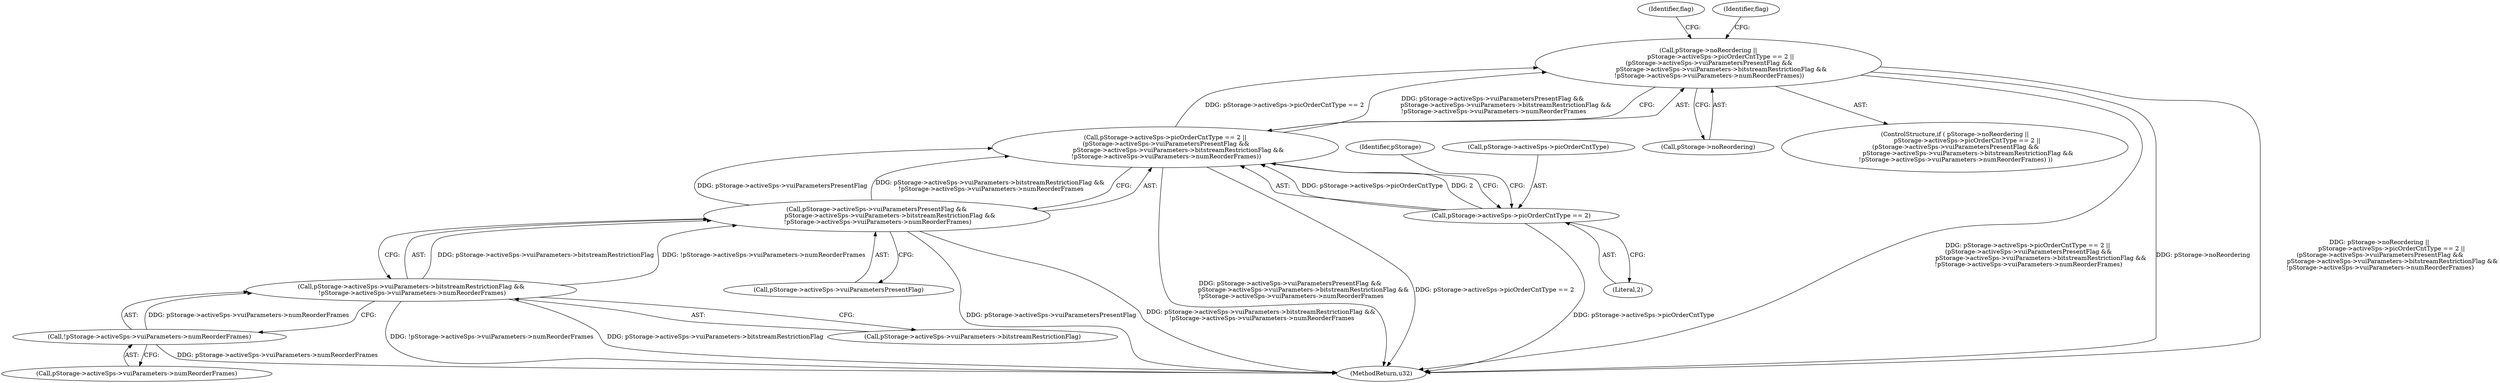 digraph "0_Android_60547808ca4e9cfac50028c00c58a6ceb2319301@pointer" {
"1000327" [label="(Call,pStorage->noReordering ||\n             pStorage->activeSps->picOrderCntType == 2 ||\n (pStorage->activeSps->vuiParametersPresentFlag &&\n              pStorage->activeSps->vuiParameters->bitstreamRestrictionFlag &&\n !pStorage->activeSps->vuiParameters->numReorderFrames))"];
"1000331" [label="(Call,pStorage->activeSps->picOrderCntType == 2 ||\n (pStorage->activeSps->vuiParametersPresentFlag &&\n              pStorage->activeSps->vuiParameters->bitstreamRestrictionFlag &&\n !pStorage->activeSps->vuiParameters->numReorderFrames))"];
"1000332" [label="(Call,pStorage->activeSps->picOrderCntType == 2)"];
"1000339" [label="(Call,pStorage->activeSps->vuiParametersPresentFlag &&\n              pStorage->activeSps->vuiParameters->bitstreamRestrictionFlag &&\n !pStorage->activeSps->vuiParameters->numReorderFrames)"];
"1000345" [label="(Call,pStorage->activeSps->vuiParameters->bitstreamRestrictionFlag &&\n !pStorage->activeSps->vuiParameters->numReorderFrames)"];
"1000353" [label="(Call,!pStorage->activeSps->vuiParameters->numReorderFrames)"];
"1000327" [label="(Call,pStorage->noReordering ||\n             pStorage->activeSps->picOrderCntType == 2 ||\n (pStorage->activeSps->vuiParametersPresentFlag &&\n              pStorage->activeSps->vuiParameters->bitstreamRestrictionFlag &&\n !pStorage->activeSps->vuiParameters->numReorderFrames))"];
"1000328" [label="(Call,pStorage->noReordering)"];
"1000332" [label="(Call,pStorage->activeSps->picOrderCntType == 2)"];
"1000346" [label="(Call,pStorage->activeSps->vuiParameters->bitstreamRestrictionFlag)"];
"1000354" [label="(Call,pStorage->activeSps->vuiParameters->numReorderFrames)"];
"1000366" [label="(Identifier,flag)"];
"1000339" [label="(Call,pStorage->activeSps->vuiParametersPresentFlag &&\n              pStorage->activeSps->vuiParameters->bitstreamRestrictionFlag &&\n !pStorage->activeSps->vuiParameters->numReorderFrames)"];
"1000340" [label="(Call,pStorage->activeSps->vuiParametersPresentFlag)"];
"1000342" [label="(Identifier,pStorage)"];
"1000326" [label="(ControlStructure,if ( pStorage->noReordering ||\n             pStorage->activeSps->picOrderCntType == 2 ||\n (pStorage->activeSps->vuiParametersPresentFlag &&\n              pStorage->activeSps->vuiParameters->bitstreamRestrictionFlag &&\n !pStorage->activeSps->vuiParameters->numReorderFrames) ))"];
"1000338" [label="(Literal,2)"];
"1000353" [label="(Call,!pStorage->activeSps->vuiParameters->numReorderFrames)"];
"1000345" [label="(Call,pStorage->activeSps->vuiParameters->bitstreamRestrictionFlag &&\n !pStorage->activeSps->vuiParameters->numReorderFrames)"];
"1000333" [label="(Call,pStorage->activeSps->picOrderCntType)"];
"1000331" [label="(Call,pStorage->activeSps->picOrderCntType == 2 ||\n (pStorage->activeSps->vuiParametersPresentFlag &&\n              pStorage->activeSps->vuiParameters->bitstreamRestrictionFlag &&\n !pStorage->activeSps->vuiParameters->numReorderFrames))"];
"1000362" [label="(Identifier,flag)"];
"1000533" [label="(MethodReturn,u32)"];
"1000327" -> "1000326"  [label="AST: "];
"1000327" -> "1000328"  [label="CFG: "];
"1000327" -> "1000331"  [label="CFG: "];
"1000328" -> "1000327"  [label="AST: "];
"1000331" -> "1000327"  [label="AST: "];
"1000362" -> "1000327"  [label="CFG: "];
"1000366" -> "1000327"  [label="CFG: "];
"1000327" -> "1000533"  [label="DDG: pStorage->activeSps->picOrderCntType == 2 ||\n (pStorage->activeSps->vuiParametersPresentFlag &&\n              pStorage->activeSps->vuiParameters->bitstreamRestrictionFlag &&\n !pStorage->activeSps->vuiParameters->numReorderFrames)"];
"1000327" -> "1000533"  [label="DDG: pStorage->noReordering"];
"1000327" -> "1000533"  [label="DDG: pStorage->noReordering ||\n             pStorage->activeSps->picOrderCntType == 2 ||\n (pStorage->activeSps->vuiParametersPresentFlag &&\n              pStorage->activeSps->vuiParameters->bitstreamRestrictionFlag &&\n !pStorage->activeSps->vuiParameters->numReorderFrames)"];
"1000331" -> "1000327"  [label="DDG: pStorage->activeSps->picOrderCntType == 2"];
"1000331" -> "1000327"  [label="DDG: pStorage->activeSps->vuiParametersPresentFlag &&\n              pStorage->activeSps->vuiParameters->bitstreamRestrictionFlag &&\n !pStorage->activeSps->vuiParameters->numReorderFrames"];
"1000331" -> "1000332"  [label="CFG: "];
"1000331" -> "1000339"  [label="CFG: "];
"1000332" -> "1000331"  [label="AST: "];
"1000339" -> "1000331"  [label="AST: "];
"1000331" -> "1000533"  [label="DDG: pStorage->activeSps->vuiParametersPresentFlag &&\n              pStorage->activeSps->vuiParameters->bitstreamRestrictionFlag &&\n !pStorage->activeSps->vuiParameters->numReorderFrames"];
"1000331" -> "1000533"  [label="DDG: pStorage->activeSps->picOrderCntType == 2"];
"1000332" -> "1000331"  [label="DDG: pStorage->activeSps->picOrderCntType"];
"1000332" -> "1000331"  [label="DDG: 2"];
"1000339" -> "1000331"  [label="DDG: pStorage->activeSps->vuiParametersPresentFlag"];
"1000339" -> "1000331"  [label="DDG: pStorage->activeSps->vuiParameters->bitstreamRestrictionFlag &&\n !pStorage->activeSps->vuiParameters->numReorderFrames"];
"1000332" -> "1000338"  [label="CFG: "];
"1000333" -> "1000332"  [label="AST: "];
"1000338" -> "1000332"  [label="AST: "];
"1000342" -> "1000332"  [label="CFG: "];
"1000332" -> "1000533"  [label="DDG: pStorage->activeSps->picOrderCntType"];
"1000339" -> "1000340"  [label="CFG: "];
"1000339" -> "1000345"  [label="CFG: "];
"1000340" -> "1000339"  [label="AST: "];
"1000345" -> "1000339"  [label="AST: "];
"1000339" -> "1000533"  [label="DDG: pStorage->activeSps->vuiParametersPresentFlag"];
"1000339" -> "1000533"  [label="DDG: pStorage->activeSps->vuiParameters->bitstreamRestrictionFlag &&\n !pStorage->activeSps->vuiParameters->numReorderFrames"];
"1000345" -> "1000339"  [label="DDG: pStorage->activeSps->vuiParameters->bitstreamRestrictionFlag"];
"1000345" -> "1000339"  [label="DDG: !pStorage->activeSps->vuiParameters->numReorderFrames"];
"1000345" -> "1000346"  [label="CFG: "];
"1000345" -> "1000353"  [label="CFG: "];
"1000346" -> "1000345"  [label="AST: "];
"1000353" -> "1000345"  [label="AST: "];
"1000345" -> "1000533"  [label="DDG: !pStorage->activeSps->vuiParameters->numReorderFrames"];
"1000345" -> "1000533"  [label="DDG: pStorage->activeSps->vuiParameters->bitstreamRestrictionFlag"];
"1000353" -> "1000345"  [label="DDG: pStorage->activeSps->vuiParameters->numReorderFrames"];
"1000353" -> "1000354"  [label="CFG: "];
"1000354" -> "1000353"  [label="AST: "];
"1000353" -> "1000533"  [label="DDG: pStorage->activeSps->vuiParameters->numReorderFrames"];
}
